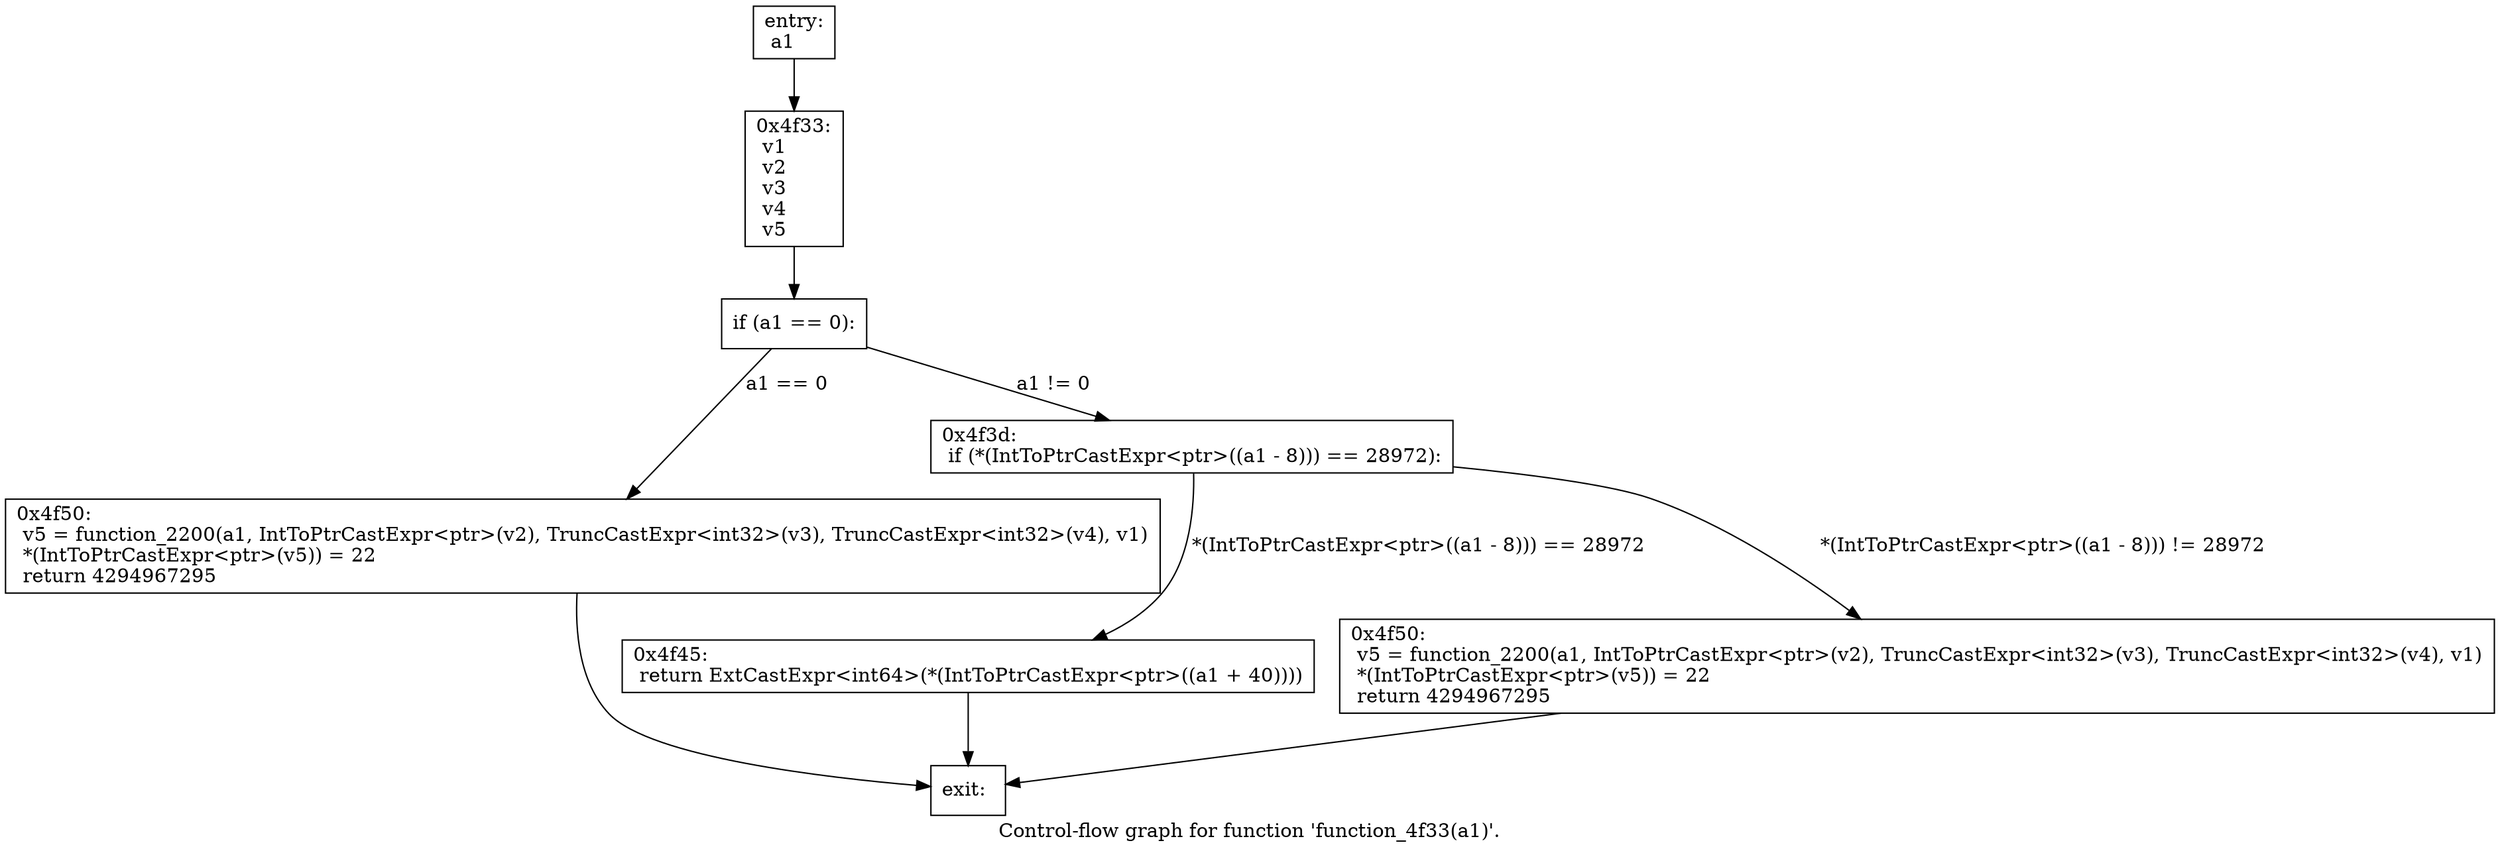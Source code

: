 digraph "Control-flow graph for function 'function_4f33(a1)'." {
  label="Control-flow graph for function 'function_4f33(a1)'.";
  node [shape=record];

  Node081A40A0 [label="{entry:\l  a1\l}"];
  Node081A40A0 -> Node081A4370;
  Node081A4370 [label="{0x4f33:\l  v1\l  v2\l  v3\l  v4\l  v5\l}"];
  Node081A4370 -> Node081A4838;
  Node081A4838 [label="{  if (a1 == 0):\l}"];
  Node081A4838 -> Node081A4058 [label="a1 == 0"];
  Node081A4838 -> Node081A43B8 [label="a1 != 0"];
  Node081A4058 [label="{0x4f50:\l  v5 = function_2200(a1, IntToPtrCastExpr\<ptr\>(v2), TruncCastExpr\<int32\>(v3), TruncCastExpr\<int32\>(v4), v1)\l  *(IntToPtrCastExpr\<ptr\>(v5)) = 22\l  return 4294967295\l}"];
  Node081A4058 -> Node081A47F0;
  Node081A43B8 [label="{0x4f3d:\l  if (*(IntToPtrCastExpr\<ptr\>((a1 - 8))) == 28972):\l}"];
  Node081A43B8 -> Node081A4490 [label="*(IntToPtrCastExpr\<ptr\>((a1 - 8))) == 28972"];
  Node081A43B8 -> Node081A4910 [label="*(IntToPtrCastExpr\<ptr\>((a1 - 8))) != 28972"];
  Node081A47F0 [label="{exit:\l}"];
  Node081A4490 [label="{0x4f45:\l  return ExtCastExpr\<int64\>(*(IntToPtrCastExpr\<ptr\>((a1 + 40))))\l}"];
  Node081A4490 -> Node081A47F0;
  Node081A4910 [label="{0x4f50:\l  v5 = function_2200(a1, IntToPtrCastExpr\<ptr\>(v2), TruncCastExpr\<int32\>(v3), TruncCastExpr\<int32\>(v4), v1)\l  *(IntToPtrCastExpr\<ptr\>(v5)) = 22\l  return 4294967295\l}"];
  Node081A4910 -> Node081A47F0;

}

